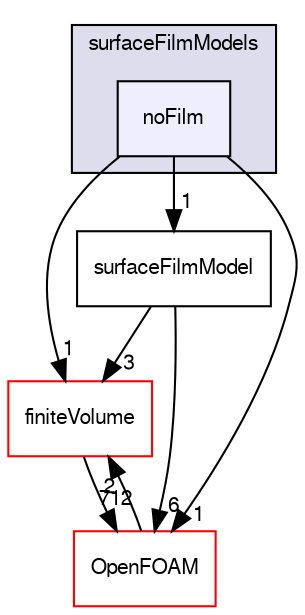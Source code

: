 digraph "src/regionModels/surfaceFilmModels/noFilm" {
  bgcolor=transparent;
  compound=true
  node [ fontsize="10", fontname="FreeSans"];
  edge [ labelfontsize="10", labelfontname="FreeSans"];
  subgraph clusterdir_76cda00b2119e3ca1b811eb59fd40c16 {
    graph [ bgcolor="#ddddee", pencolor="black", label="surfaceFilmModels" fontname="FreeSans", fontsize="10", URL="dir_76cda00b2119e3ca1b811eb59fd40c16.html"]
  dir_0e405bdd0cd28fa7324e6a0fe1e40586 [shape=box, label="noFilm", style="filled", fillcolor="#eeeeff", pencolor="black", URL="dir_0e405bdd0cd28fa7324e6a0fe1e40586.html"];
  }
  dir_9bd15774b555cf7259a6fa18f99fe99b [shape=box label="finiteVolume" color="red" URL="dir_9bd15774b555cf7259a6fa18f99fe99b.html"];
  dir_318e28e1a51a420b88bf1d80f47d8e33 [shape=box label="surfaceFilmModel" URL="dir_318e28e1a51a420b88bf1d80f47d8e33.html"];
  dir_c5473ff19b20e6ec4dfe5c310b3778a8 [shape=box label="OpenFOAM" color="red" URL="dir_c5473ff19b20e6ec4dfe5c310b3778a8.html"];
  dir_9bd15774b555cf7259a6fa18f99fe99b->dir_c5473ff19b20e6ec4dfe5c310b3778a8 [headlabel="712", labeldistance=1.5 headhref="dir_000749_001732.html"];
  dir_318e28e1a51a420b88bf1d80f47d8e33->dir_9bd15774b555cf7259a6fa18f99fe99b [headlabel="3", labeldistance=1.5 headhref="dir_002429_000749.html"];
  dir_318e28e1a51a420b88bf1d80f47d8e33->dir_c5473ff19b20e6ec4dfe5c310b3778a8 [headlabel="6", labeldistance=1.5 headhref="dir_002429_001732.html"];
  dir_c5473ff19b20e6ec4dfe5c310b3778a8->dir_9bd15774b555cf7259a6fa18f99fe99b [headlabel="2", labeldistance=1.5 headhref="dir_001732_000749.html"];
  dir_0e405bdd0cd28fa7324e6a0fe1e40586->dir_9bd15774b555cf7259a6fa18f99fe99b [headlabel="1", labeldistance=1.5 headhref="dir_002391_000749.html"];
  dir_0e405bdd0cd28fa7324e6a0fe1e40586->dir_318e28e1a51a420b88bf1d80f47d8e33 [headlabel="1", labeldistance=1.5 headhref="dir_002391_002429.html"];
  dir_0e405bdd0cd28fa7324e6a0fe1e40586->dir_c5473ff19b20e6ec4dfe5c310b3778a8 [headlabel="1", labeldistance=1.5 headhref="dir_002391_001732.html"];
}
